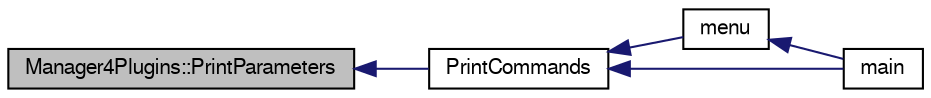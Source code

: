 digraph "Manager4Plugins::PrintParameters"
{
  edge [fontname="FreeSans",fontsize="10",labelfontname="FreeSans",labelfontsize="10"];
  node [fontname="FreeSans",fontsize="10",shape=record];
  rankdir="LR";
  Node1 [label="Manager4Plugins::PrintParameters",height=0.2,width=0.4,color="black", fillcolor="grey75", style="filled", fontcolor="black"];
  Node1 -> Node2 [dir="back",color="midnightblue",fontsize="10",style="solid",fontname="FreeSans"];
  Node2 [label="PrintCommands",height=0.2,width=0.4,color="black", fillcolor="white", style="filled",URL="$main_8cpp.html#aa919123716c32b531ded5d6baf1a1231"];
  Node2 -> Node3 [dir="back",color="midnightblue",fontsize="10",style="solid",fontname="FreeSans"];
  Node3 [label="menu",height=0.2,width=0.4,color="black", fillcolor="white", style="filled",URL="$main_8cpp.html#ad16e5e62f3579a7048e6b981b172885e"];
  Node3 -> Node4 [dir="back",color="midnightblue",fontsize="10",style="solid",fontname="FreeSans"];
  Node4 [label="main",height=0.2,width=0.4,color="black", fillcolor="white", style="filled",URL="$main_8cpp.html#ae66f6b31b5ad750f1fe042a706a4e3d4"];
  Node2 -> Node4 [dir="back",color="midnightblue",fontsize="10",style="solid",fontname="FreeSans"];
}
